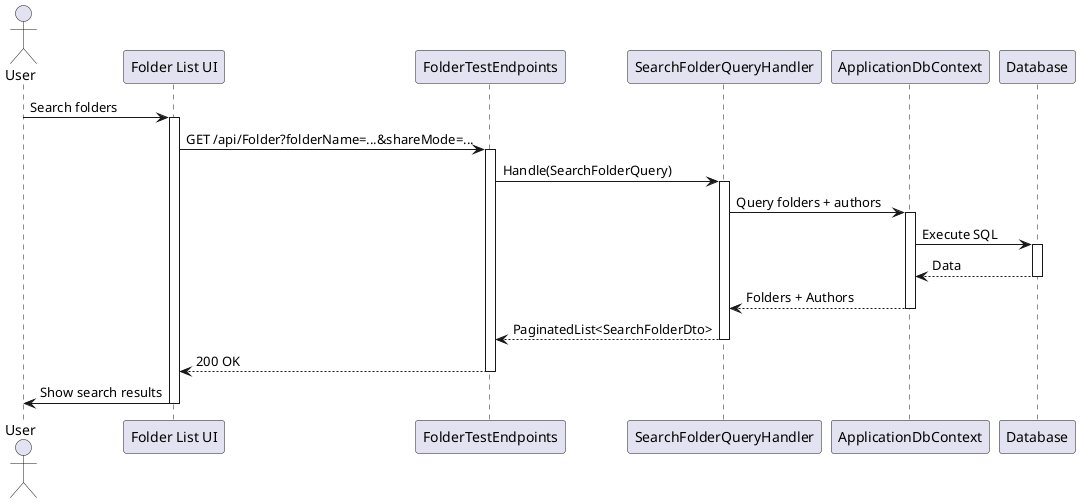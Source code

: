@startuml
actor User
participant "Folder List UI" as UI
participant FolderTestEndpoints as API
participant SearchFolderQueryHandler as Handler
participant ApplicationDbContext as DbContext
participant Database

User -> UI : Search folders
activate UI
UI -> API : GET /api/Folder?folderName=...&shareMode=...
activate API
API -> Handler : Handle(SearchFolderQuery)
activate Handler
Handler -> DbContext : Query folders + authors
activate DbContext
DbContext -> Database : Execute SQL
activate Database
Database --> DbContext : Data
deactivate Database
DbContext --> Handler : Folders + Authors
deactivate DbContext
Handler --> API : PaginatedList<SearchFolderDto>
deactivate Handler
API --> UI : 200 OK
deactivate API
UI -> User : Show search results
deactivate UI
@enduml
